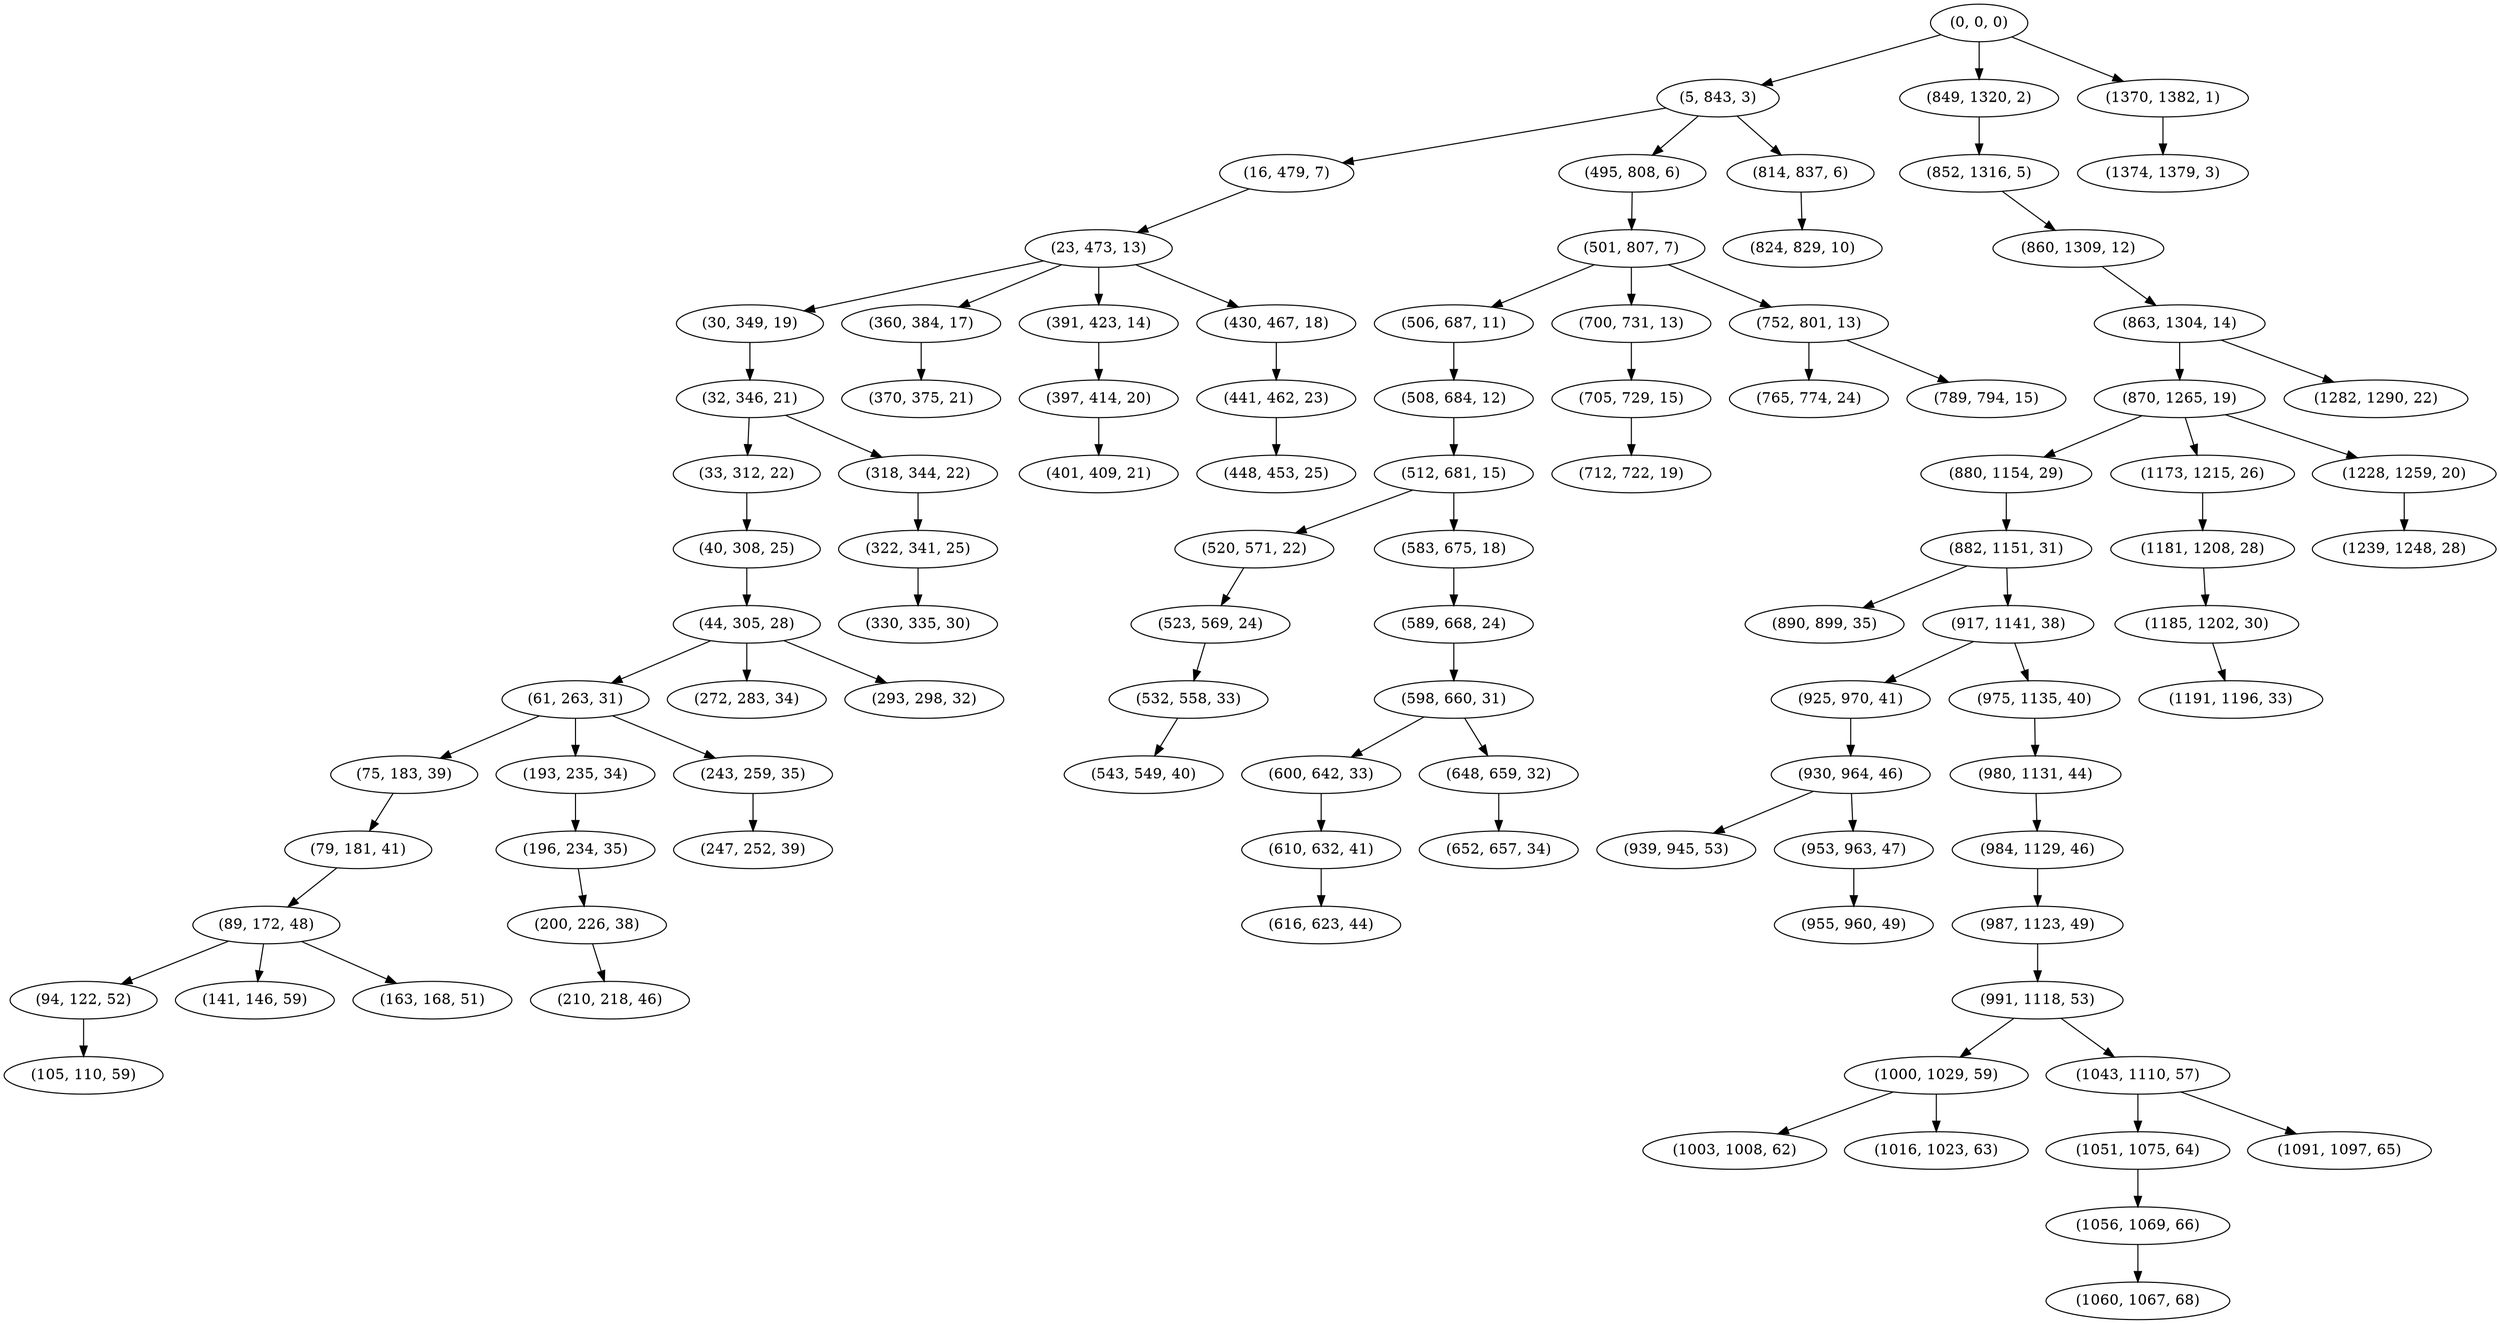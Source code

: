 digraph tree {
    "(0, 0, 0)";
    "(5, 843, 3)";
    "(16, 479, 7)";
    "(23, 473, 13)";
    "(30, 349, 19)";
    "(32, 346, 21)";
    "(33, 312, 22)";
    "(40, 308, 25)";
    "(44, 305, 28)";
    "(61, 263, 31)";
    "(75, 183, 39)";
    "(79, 181, 41)";
    "(89, 172, 48)";
    "(94, 122, 52)";
    "(105, 110, 59)";
    "(141, 146, 59)";
    "(163, 168, 51)";
    "(193, 235, 34)";
    "(196, 234, 35)";
    "(200, 226, 38)";
    "(210, 218, 46)";
    "(243, 259, 35)";
    "(247, 252, 39)";
    "(272, 283, 34)";
    "(293, 298, 32)";
    "(318, 344, 22)";
    "(322, 341, 25)";
    "(330, 335, 30)";
    "(360, 384, 17)";
    "(370, 375, 21)";
    "(391, 423, 14)";
    "(397, 414, 20)";
    "(401, 409, 21)";
    "(430, 467, 18)";
    "(441, 462, 23)";
    "(448, 453, 25)";
    "(495, 808, 6)";
    "(501, 807, 7)";
    "(506, 687, 11)";
    "(508, 684, 12)";
    "(512, 681, 15)";
    "(520, 571, 22)";
    "(523, 569, 24)";
    "(532, 558, 33)";
    "(543, 549, 40)";
    "(583, 675, 18)";
    "(589, 668, 24)";
    "(598, 660, 31)";
    "(600, 642, 33)";
    "(610, 632, 41)";
    "(616, 623, 44)";
    "(648, 659, 32)";
    "(652, 657, 34)";
    "(700, 731, 13)";
    "(705, 729, 15)";
    "(712, 722, 19)";
    "(752, 801, 13)";
    "(765, 774, 24)";
    "(789, 794, 15)";
    "(814, 837, 6)";
    "(824, 829, 10)";
    "(849, 1320, 2)";
    "(852, 1316, 5)";
    "(860, 1309, 12)";
    "(863, 1304, 14)";
    "(870, 1265, 19)";
    "(880, 1154, 29)";
    "(882, 1151, 31)";
    "(890, 899, 35)";
    "(917, 1141, 38)";
    "(925, 970, 41)";
    "(930, 964, 46)";
    "(939, 945, 53)";
    "(953, 963, 47)";
    "(955, 960, 49)";
    "(975, 1135, 40)";
    "(980, 1131, 44)";
    "(984, 1129, 46)";
    "(987, 1123, 49)";
    "(991, 1118, 53)";
    "(1000, 1029, 59)";
    "(1003, 1008, 62)";
    "(1016, 1023, 63)";
    "(1043, 1110, 57)";
    "(1051, 1075, 64)";
    "(1056, 1069, 66)";
    "(1060, 1067, 68)";
    "(1091, 1097, 65)";
    "(1173, 1215, 26)";
    "(1181, 1208, 28)";
    "(1185, 1202, 30)";
    "(1191, 1196, 33)";
    "(1228, 1259, 20)";
    "(1239, 1248, 28)";
    "(1282, 1290, 22)";
    "(1370, 1382, 1)";
    "(1374, 1379, 3)";
    "(0, 0, 0)" -> "(5, 843, 3)";
    "(0, 0, 0)" -> "(849, 1320, 2)";
    "(0, 0, 0)" -> "(1370, 1382, 1)";
    "(5, 843, 3)" -> "(16, 479, 7)";
    "(5, 843, 3)" -> "(495, 808, 6)";
    "(5, 843, 3)" -> "(814, 837, 6)";
    "(16, 479, 7)" -> "(23, 473, 13)";
    "(23, 473, 13)" -> "(30, 349, 19)";
    "(23, 473, 13)" -> "(360, 384, 17)";
    "(23, 473, 13)" -> "(391, 423, 14)";
    "(23, 473, 13)" -> "(430, 467, 18)";
    "(30, 349, 19)" -> "(32, 346, 21)";
    "(32, 346, 21)" -> "(33, 312, 22)";
    "(32, 346, 21)" -> "(318, 344, 22)";
    "(33, 312, 22)" -> "(40, 308, 25)";
    "(40, 308, 25)" -> "(44, 305, 28)";
    "(44, 305, 28)" -> "(61, 263, 31)";
    "(44, 305, 28)" -> "(272, 283, 34)";
    "(44, 305, 28)" -> "(293, 298, 32)";
    "(61, 263, 31)" -> "(75, 183, 39)";
    "(61, 263, 31)" -> "(193, 235, 34)";
    "(61, 263, 31)" -> "(243, 259, 35)";
    "(75, 183, 39)" -> "(79, 181, 41)";
    "(79, 181, 41)" -> "(89, 172, 48)";
    "(89, 172, 48)" -> "(94, 122, 52)";
    "(89, 172, 48)" -> "(141, 146, 59)";
    "(89, 172, 48)" -> "(163, 168, 51)";
    "(94, 122, 52)" -> "(105, 110, 59)";
    "(193, 235, 34)" -> "(196, 234, 35)";
    "(196, 234, 35)" -> "(200, 226, 38)";
    "(200, 226, 38)" -> "(210, 218, 46)";
    "(243, 259, 35)" -> "(247, 252, 39)";
    "(318, 344, 22)" -> "(322, 341, 25)";
    "(322, 341, 25)" -> "(330, 335, 30)";
    "(360, 384, 17)" -> "(370, 375, 21)";
    "(391, 423, 14)" -> "(397, 414, 20)";
    "(397, 414, 20)" -> "(401, 409, 21)";
    "(430, 467, 18)" -> "(441, 462, 23)";
    "(441, 462, 23)" -> "(448, 453, 25)";
    "(495, 808, 6)" -> "(501, 807, 7)";
    "(501, 807, 7)" -> "(506, 687, 11)";
    "(501, 807, 7)" -> "(700, 731, 13)";
    "(501, 807, 7)" -> "(752, 801, 13)";
    "(506, 687, 11)" -> "(508, 684, 12)";
    "(508, 684, 12)" -> "(512, 681, 15)";
    "(512, 681, 15)" -> "(520, 571, 22)";
    "(512, 681, 15)" -> "(583, 675, 18)";
    "(520, 571, 22)" -> "(523, 569, 24)";
    "(523, 569, 24)" -> "(532, 558, 33)";
    "(532, 558, 33)" -> "(543, 549, 40)";
    "(583, 675, 18)" -> "(589, 668, 24)";
    "(589, 668, 24)" -> "(598, 660, 31)";
    "(598, 660, 31)" -> "(600, 642, 33)";
    "(598, 660, 31)" -> "(648, 659, 32)";
    "(600, 642, 33)" -> "(610, 632, 41)";
    "(610, 632, 41)" -> "(616, 623, 44)";
    "(648, 659, 32)" -> "(652, 657, 34)";
    "(700, 731, 13)" -> "(705, 729, 15)";
    "(705, 729, 15)" -> "(712, 722, 19)";
    "(752, 801, 13)" -> "(765, 774, 24)";
    "(752, 801, 13)" -> "(789, 794, 15)";
    "(814, 837, 6)" -> "(824, 829, 10)";
    "(849, 1320, 2)" -> "(852, 1316, 5)";
    "(852, 1316, 5)" -> "(860, 1309, 12)";
    "(860, 1309, 12)" -> "(863, 1304, 14)";
    "(863, 1304, 14)" -> "(870, 1265, 19)";
    "(863, 1304, 14)" -> "(1282, 1290, 22)";
    "(870, 1265, 19)" -> "(880, 1154, 29)";
    "(870, 1265, 19)" -> "(1173, 1215, 26)";
    "(870, 1265, 19)" -> "(1228, 1259, 20)";
    "(880, 1154, 29)" -> "(882, 1151, 31)";
    "(882, 1151, 31)" -> "(890, 899, 35)";
    "(882, 1151, 31)" -> "(917, 1141, 38)";
    "(917, 1141, 38)" -> "(925, 970, 41)";
    "(917, 1141, 38)" -> "(975, 1135, 40)";
    "(925, 970, 41)" -> "(930, 964, 46)";
    "(930, 964, 46)" -> "(939, 945, 53)";
    "(930, 964, 46)" -> "(953, 963, 47)";
    "(953, 963, 47)" -> "(955, 960, 49)";
    "(975, 1135, 40)" -> "(980, 1131, 44)";
    "(980, 1131, 44)" -> "(984, 1129, 46)";
    "(984, 1129, 46)" -> "(987, 1123, 49)";
    "(987, 1123, 49)" -> "(991, 1118, 53)";
    "(991, 1118, 53)" -> "(1000, 1029, 59)";
    "(991, 1118, 53)" -> "(1043, 1110, 57)";
    "(1000, 1029, 59)" -> "(1003, 1008, 62)";
    "(1000, 1029, 59)" -> "(1016, 1023, 63)";
    "(1043, 1110, 57)" -> "(1051, 1075, 64)";
    "(1043, 1110, 57)" -> "(1091, 1097, 65)";
    "(1051, 1075, 64)" -> "(1056, 1069, 66)";
    "(1056, 1069, 66)" -> "(1060, 1067, 68)";
    "(1173, 1215, 26)" -> "(1181, 1208, 28)";
    "(1181, 1208, 28)" -> "(1185, 1202, 30)";
    "(1185, 1202, 30)" -> "(1191, 1196, 33)";
    "(1228, 1259, 20)" -> "(1239, 1248, 28)";
    "(1370, 1382, 1)" -> "(1374, 1379, 3)";
}
